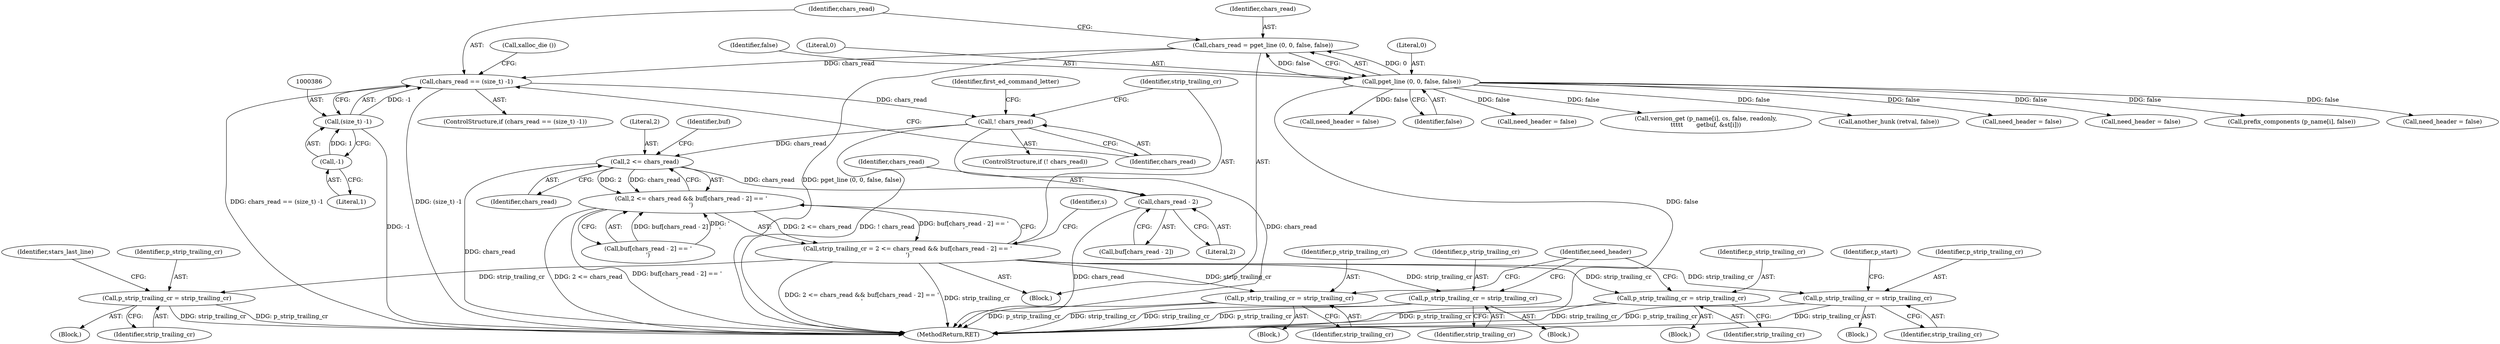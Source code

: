 digraph "0_savannah_f290f48a621867084884bfff87f8093c15195e6a@API" {
"1000383" [label="(Call,chars_read == (size_t) -1)"];
"1000375" [label="(Call,chars_read = pget_line (0, 0, false, false))"];
"1000377" [label="(Call,pget_line (0, 0, false, false))"];
"1000385" [label="(Call,(size_t) -1)"];
"1000387" [label="(Call,-1)"];
"1000391" [label="(Call,! chars_read)"];
"1000427" [label="(Call,2 <= chars_read)"];
"1000426" [label="(Call,2 <= chars_read && buf[chars_read - 2] == '\r')"];
"1000424" [label="(Call,strip_trailing_cr = 2 <= chars_read && buf[chars_read - 2] == '\r')"];
"1000575" [label="(Call,p_strip_trailing_cr = strip_trailing_cr)"];
"1000634" [label="(Call,p_strip_trailing_cr = strip_trailing_cr)"];
"1000660" [label="(Call,p_strip_trailing_cr = strip_trailing_cr)"];
"1001204" [label="(Call,p_strip_trailing_cr = strip_trailing_cr)"];
"1001496" [label="(Call,p_strip_trailing_cr = strip_trailing_cr)"];
"1000433" [label="(Call,chars_read - 2)"];
"1000434" [label="(Identifier,chars_read)"];
"1001205" [label="(Identifier,p_strip_trailing_cr)"];
"1000392" [label="(Identifier,chars_read)"];
"1000377" [label="(Call,pget_line (0, 0, false, false))"];
"1000382" [label="(ControlStructure,if (chars_read == (size_t) -1))"];
"1002018" [label="(Call,prefix_components (p_name[i], false))"];
"1000424" [label="(Call,strip_trailing_cr = 2 <= chars_read && buf[chars_read - 2] == '\r')"];
"1000662" [label="(Identifier,strip_trailing_cr)"];
"1000661" [label="(Identifier,p_strip_trailing_cr)"];
"1001206" [label="(Identifier,strip_trailing_cr)"];
"1001500" [label="(Identifier,p_start)"];
"1000604" [label="(Call,need_header = false)"];
"1000636" [label="(Identifier,strip_trailing_cr)"];
"1001497" [label="(Identifier,p_strip_trailing_cr)"];
"1001181" [label="(Call,need_header = false)"];
"1000387" [label="(Call,-1)"];
"1000431" [label="(Call,buf[chars_read - 2])"];
"1000435" [label="(Literal,2)"];
"1000384" [label="(Identifier,chars_read)"];
"1000425" [label="(Identifier,strip_trailing_cr)"];
"1000426" [label="(Call,2 <= chars_read && buf[chars_read - 2] == '\r')"];
"1000346" [label="(Block,)"];
"1000388" [label="(Literal,1)"];
"1000562" [label="(Block,)"];
"1000427" [label="(Call,2 <= chars_read)"];
"1002173" [label="(MethodReturn,RET)"];
"1000381" [label="(Identifier,false)"];
"1000657" [label="(Call,need_header = false)"];
"1001458" [label="(Block,)"];
"1000379" [label="(Literal,0)"];
"1000433" [label="(Call,chars_read - 2)"];
"1000383" [label="(Call,chars_read == (size_t) -1)"];
"1001498" [label="(Identifier,strip_trailing_cr)"];
"1000660" [label="(Call,p_strip_trailing_cr = strip_trailing_cr)"];
"1001899" [label="(Call,version_get (p_name[i], cs, false, readonly,\n\t\t\t\t\t       getbuf, &st[i]))"];
"1000380" [label="(Identifier,false)"];
"1000429" [label="(Identifier,chars_read)"];
"1001158" [label="(Block,)"];
"1000378" [label="(Literal,0)"];
"1000575" [label="(Call,p_strip_trailing_cr = strip_trailing_cr)"];
"1000428" [label="(Literal,2)"];
"1000635" [label="(Identifier,p_strip_trailing_cr)"];
"1000634" [label="(Call,p_strip_trailing_cr = strip_trailing_cr)"];
"1000432" [label="(Identifier,buf)"];
"1001536" [label="(Call,another_hunk (retval, false))"];
"1000375" [label="(Call,chars_read = pget_line (0, 0, false, false))"];
"1001208" [label="(Identifier,need_header)"];
"1000390" [label="(ControlStructure,if (! chars_read))"];
"1000852" [label="(Call,need_header = false)"];
"1001204" [label="(Call,p_strip_trailing_cr = strip_trailing_cr)"];
"1000631" [label="(Call,need_header = false)"];
"1000385" [label="(Call,(size_t) -1)"];
"1000643" [label="(Block,)"];
"1000613" [label="(Block,)"];
"1000581" [label="(Identifier,stars_last_line)"];
"1000376" [label="(Identifier,chars_read)"];
"1000389" [label="(Call,xalloc_die ())"];
"1000439" [label="(Identifier,s)"];
"1000576" [label="(Identifier,p_strip_trailing_cr)"];
"1000391" [label="(Call,! chars_read)"];
"1001496" [label="(Call,p_strip_trailing_cr = strip_trailing_cr)"];
"1000395" [label="(Identifier,first_ed_command_letter)"];
"1000577" [label="(Identifier,strip_trailing_cr)"];
"1000430" [label="(Call,buf[chars_read - 2] == '\r')"];
"1000383" -> "1000382"  [label="AST: "];
"1000383" -> "1000385"  [label="CFG: "];
"1000384" -> "1000383"  [label="AST: "];
"1000385" -> "1000383"  [label="AST: "];
"1000389" -> "1000383"  [label="CFG: "];
"1000392" -> "1000383"  [label="CFG: "];
"1000383" -> "1002173"  [label="DDG: chars_read == (size_t) -1"];
"1000383" -> "1002173"  [label="DDG: (size_t) -1"];
"1000375" -> "1000383"  [label="DDG: chars_read"];
"1000385" -> "1000383"  [label="DDG: -1"];
"1000383" -> "1000391"  [label="DDG: chars_read"];
"1000375" -> "1000346"  [label="AST: "];
"1000375" -> "1000377"  [label="CFG: "];
"1000376" -> "1000375"  [label="AST: "];
"1000377" -> "1000375"  [label="AST: "];
"1000384" -> "1000375"  [label="CFG: "];
"1000375" -> "1002173"  [label="DDG: pget_line (0, 0, false, false)"];
"1000377" -> "1000375"  [label="DDG: 0"];
"1000377" -> "1000375"  [label="DDG: false"];
"1000377" -> "1000381"  [label="CFG: "];
"1000378" -> "1000377"  [label="AST: "];
"1000379" -> "1000377"  [label="AST: "];
"1000380" -> "1000377"  [label="AST: "];
"1000381" -> "1000377"  [label="AST: "];
"1000377" -> "1002173"  [label="DDG: false"];
"1000377" -> "1000604"  [label="DDG: false"];
"1000377" -> "1000631"  [label="DDG: false"];
"1000377" -> "1000657"  [label="DDG: false"];
"1000377" -> "1000852"  [label="DDG: false"];
"1000377" -> "1001181"  [label="DDG: false"];
"1000377" -> "1001536"  [label="DDG: false"];
"1000377" -> "1001899"  [label="DDG: false"];
"1000377" -> "1002018"  [label="DDG: false"];
"1000385" -> "1000387"  [label="CFG: "];
"1000386" -> "1000385"  [label="AST: "];
"1000387" -> "1000385"  [label="AST: "];
"1000385" -> "1002173"  [label="DDG: -1"];
"1000387" -> "1000385"  [label="DDG: 1"];
"1000387" -> "1000388"  [label="CFG: "];
"1000388" -> "1000387"  [label="AST: "];
"1000391" -> "1000390"  [label="AST: "];
"1000391" -> "1000392"  [label="CFG: "];
"1000392" -> "1000391"  [label="AST: "];
"1000395" -> "1000391"  [label="CFG: "];
"1000425" -> "1000391"  [label="CFG: "];
"1000391" -> "1002173"  [label="DDG: chars_read"];
"1000391" -> "1002173"  [label="DDG: ! chars_read"];
"1000391" -> "1000427"  [label="DDG: chars_read"];
"1000427" -> "1000426"  [label="AST: "];
"1000427" -> "1000429"  [label="CFG: "];
"1000428" -> "1000427"  [label="AST: "];
"1000429" -> "1000427"  [label="AST: "];
"1000432" -> "1000427"  [label="CFG: "];
"1000426" -> "1000427"  [label="CFG: "];
"1000427" -> "1002173"  [label="DDG: chars_read"];
"1000427" -> "1000426"  [label="DDG: 2"];
"1000427" -> "1000426"  [label="DDG: chars_read"];
"1000427" -> "1000433"  [label="DDG: chars_read"];
"1000426" -> "1000424"  [label="AST: "];
"1000426" -> "1000430"  [label="CFG: "];
"1000430" -> "1000426"  [label="AST: "];
"1000424" -> "1000426"  [label="CFG: "];
"1000426" -> "1002173"  [label="DDG: 2 <= chars_read"];
"1000426" -> "1002173"  [label="DDG: buf[chars_read - 2] == '\r'"];
"1000426" -> "1000424"  [label="DDG: 2 <= chars_read"];
"1000426" -> "1000424"  [label="DDG: buf[chars_read - 2] == '\r'"];
"1000430" -> "1000426"  [label="DDG: buf[chars_read - 2]"];
"1000430" -> "1000426"  [label="DDG: '\r'"];
"1000424" -> "1000346"  [label="AST: "];
"1000425" -> "1000424"  [label="AST: "];
"1000439" -> "1000424"  [label="CFG: "];
"1000424" -> "1002173"  [label="DDG: 2 <= chars_read && buf[chars_read - 2] == '\r'"];
"1000424" -> "1002173"  [label="DDG: strip_trailing_cr"];
"1000424" -> "1000575"  [label="DDG: strip_trailing_cr"];
"1000424" -> "1000634"  [label="DDG: strip_trailing_cr"];
"1000424" -> "1000660"  [label="DDG: strip_trailing_cr"];
"1000424" -> "1001204"  [label="DDG: strip_trailing_cr"];
"1000424" -> "1001496"  [label="DDG: strip_trailing_cr"];
"1000575" -> "1000562"  [label="AST: "];
"1000575" -> "1000577"  [label="CFG: "];
"1000576" -> "1000575"  [label="AST: "];
"1000577" -> "1000575"  [label="AST: "];
"1000581" -> "1000575"  [label="CFG: "];
"1000575" -> "1002173"  [label="DDG: strip_trailing_cr"];
"1000575" -> "1002173"  [label="DDG: p_strip_trailing_cr"];
"1000634" -> "1000613"  [label="AST: "];
"1000634" -> "1000636"  [label="CFG: "];
"1000635" -> "1000634"  [label="AST: "];
"1000636" -> "1000634"  [label="AST: "];
"1001208" -> "1000634"  [label="CFG: "];
"1000634" -> "1002173"  [label="DDG: p_strip_trailing_cr"];
"1000634" -> "1002173"  [label="DDG: strip_trailing_cr"];
"1000660" -> "1000643"  [label="AST: "];
"1000660" -> "1000662"  [label="CFG: "];
"1000661" -> "1000660"  [label="AST: "];
"1000662" -> "1000660"  [label="AST: "];
"1001208" -> "1000660"  [label="CFG: "];
"1000660" -> "1002173"  [label="DDG: p_strip_trailing_cr"];
"1000660" -> "1002173"  [label="DDG: strip_trailing_cr"];
"1001204" -> "1001158"  [label="AST: "];
"1001204" -> "1001206"  [label="CFG: "];
"1001205" -> "1001204"  [label="AST: "];
"1001206" -> "1001204"  [label="AST: "];
"1001208" -> "1001204"  [label="CFG: "];
"1001204" -> "1002173"  [label="DDG: p_strip_trailing_cr"];
"1001204" -> "1002173"  [label="DDG: strip_trailing_cr"];
"1001496" -> "1001458"  [label="AST: "];
"1001496" -> "1001498"  [label="CFG: "];
"1001497" -> "1001496"  [label="AST: "];
"1001498" -> "1001496"  [label="AST: "];
"1001500" -> "1001496"  [label="CFG: "];
"1001496" -> "1002173"  [label="DDG: p_strip_trailing_cr"];
"1001496" -> "1002173"  [label="DDG: strip_trailing_cr"];
"1000433" -> "1000431"  [label="AST: "];
"1000433" -> "1000435"  [label="CFG: "];
"1000434" -> "1000433"  [label="AST: "];
"1000435" -> "1000433"  [label="AST: "];
"1000431" -> "1000433"  [label="CFG: "];
"1000433" -> "1002173"  [label="DDG: chars_read"];
}
